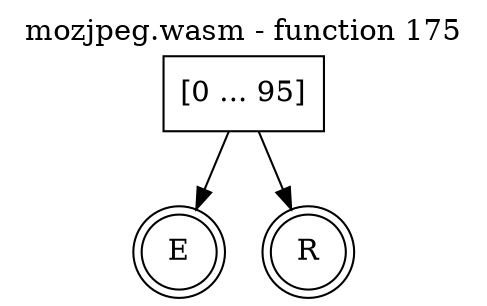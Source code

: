 digraph finite_state_machine {
    label = "mozjpeg.wasm - function 175"
    labelloc =  t
    labelfontsize = 16
    labelfontcolor = black
    labelfontname = "Helvetica"
    node [shape = doublecircle]; E R ;
    node [shape = box];
    node [shape=box, color=black, style=solid] 0[label="[0 ... 95]"]
    0 -> E;
    0 -> R;
}
